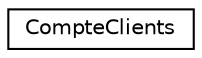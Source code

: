 digraph "Graphe hiérarchique des classes"
{
  edge [fontname="Helvetica",fontsize="10",labelfontname="Helvetica",labelfontsize="10"];
  node [fontname="Helvetica",fontsize="10",shape=record];
  rankdir="LR";
  Node0 [label="CompteClients",height=0.2,width=0.4,color="black", fillcolor="white", style="filled",URL="$class_compte_clients.html"];
}
